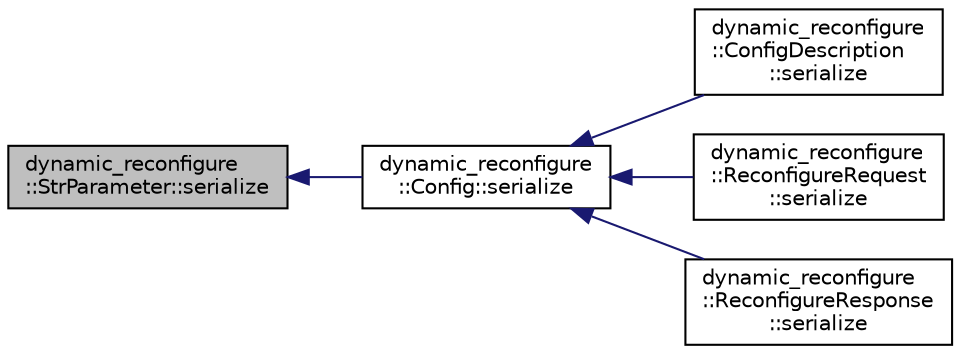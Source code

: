 digraph "dynamic_reconfigure::StrParameter::serialize"
{
  edge [fontname="Helvetica",fontsize="10",labelfontname="Helvetica",labelfontsize="10"];
  node [fontname="Helvetica",fontsize="10",shape=record];
  rankdir="LR";
  Node1 [label="dynamic_reconfigure\l::StrParameter::serialize",height=0.2,width=0.4,color="black", fillcolor="grey75", style="filled" fontcolor="black"];
  Node1 -> Node2 [dir="back",color="midnightblue",fontsize="10",style="solid",fontname="Helvetica"];
  Node2 [label="dynamic_reconfigure\l::Config::serialize",height=0.2,width=0.4,color="black", fillcolor="white", style="filled",URL="$classdynamic__reconfigure_1_1_config.html#aa41c00d165d1496b801a2c92acf40d64"];
  Node2 -> Node3 [dir="back",color="midnightblue",fontsize="10",style="solid",fontname="Helvetica"];
  Node3 [label="dynamic_reconfigure\l::ConfigDescription\l::serialize",height=0.2,width=0.4,color="black", fillcolor="white", style="filled",URL="$classdynamic__reconfigure_1_1_config_description.html#a2d5e8b35063938e410fd590f630137a9"];
  Node2 -> Node4 [dir="back",color="midnightblue",fontsize="10",style="solid",fontname="Helvetica"];
  Node4 [label="dynamic_reconfigure\l::ReconfigureRequest\l::serialize",height=0.2,width=0.4,color="black", fillcolor="white", style="filled",URL="$classdynamic__reconfigure_1_1_reconfigure_request.html#a23a967142e5242a065dff12f70efc7e7"];
  Node2 -> Node5 [dir="back",color="midnightblue",fontsize="10",style="solid",fontname="Helvetica"];
  Node5 [label="dynamic_reconfigure\l::ReconfigureResponse\l::serialize",height=0.2,width=0.4,color="black", fillcolor="white", style="filled",URL="$classdynamic__reconfigure_1_1_reconfigure_response.html#a0213fe083b2f68ffd4309b1d3c753395"];
}
